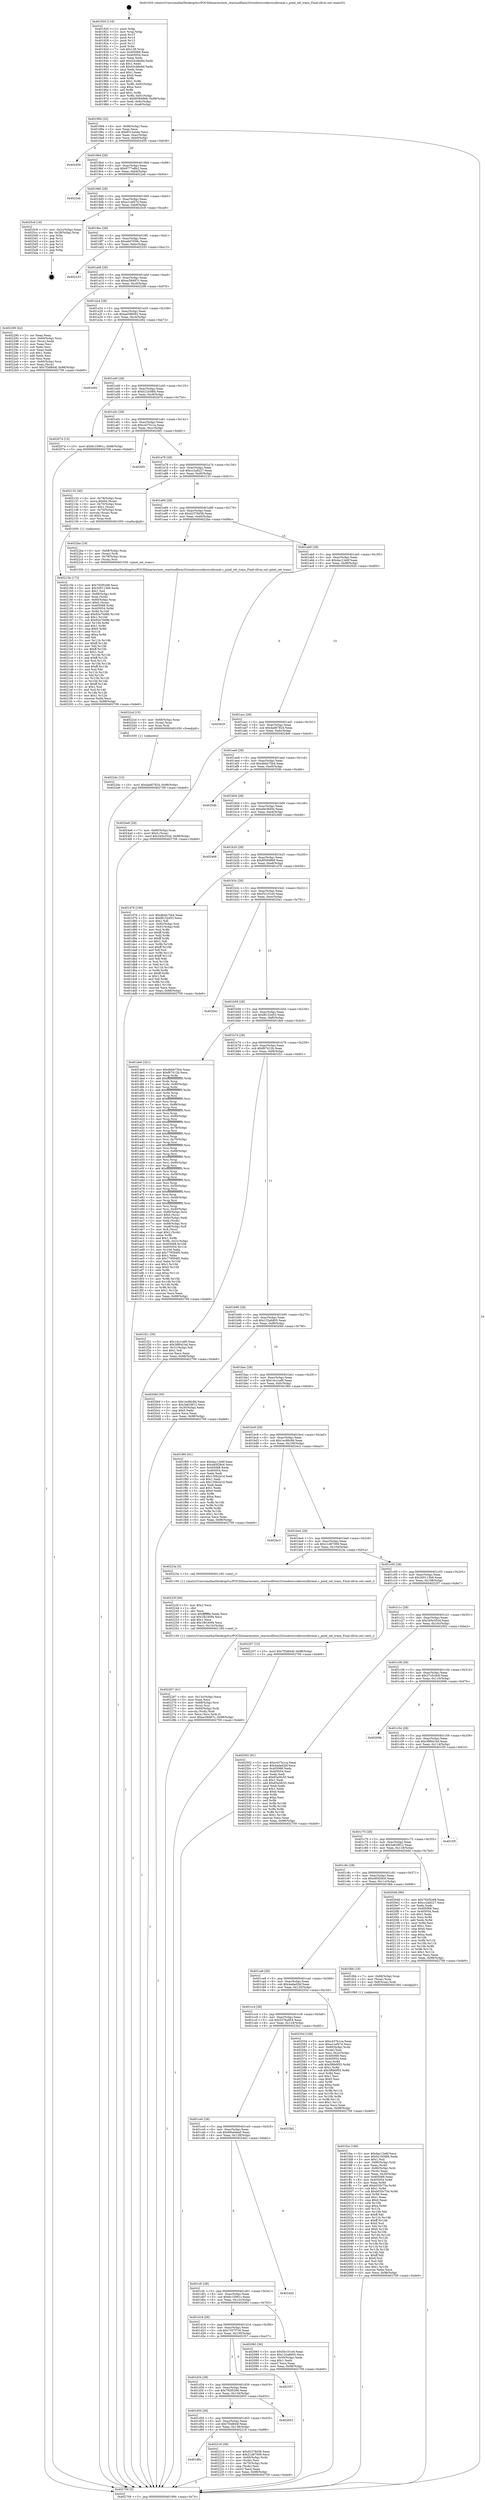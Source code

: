 digraph "0x401920" {
  label = "0x401920 (/mnt/c/Users/mathe/Desktop/tcc/POCII/binaries/extr_reactosdllwin32windowscodecsicoformat.c_pixel_set_trans_Final-ollvm.out::main(0))"
  labelloc = "t"
  node[shape=record]

  Entry [label="",width=0.3,height=0.3,shape=circle,fillcolor=black,style=filled]
  "0x401994" [label="{
     0x401994 [32]\l
     | [instrs]\l
     &nbsp;&nbsp;0x401994 \<+6\>: mov -0x98(%rbp),%eax\l
     &nbsp;&nbsp;0x40199a \<+2\>: mov %eax,%ecx\l
     &nbsp;&nbsp;0x40199c \<+6\>: sub $0x8515a4da,%ecx\l
     &nbsp;&nbsp;0x4019a2 \<+6\>: mov %eax,-0xac(%rbp)\l
     &nbsp;&nbsp;0x4019a8 \<+6\>: mov %ecx,-0xb0(%rbp)\l
     &nbsp;&nbsp;0x4019ae \<+6\>: je 0000000000402459 \<main+0xb39\>\l
  }"]
  "0x402459" [label="{
     0x402459\l
  }", style=dashed]
  "0x4019b4" [label="{
     0x4019b4 [28]\l
     | [instrs]\l
     &nbsp;&nbsp;0x4019b4 \<+5\>: jmp 00000000004019b9 \<main+0x99\>\l
     &nbsp;&nbsp;0x4019b9 \<+6\>: mov -0xac(%rbp),%eax\l
     &nbsp;&nbsp;0x4019bf \<+5\>: sub $0x9777e8b2,%eax\l
     &nbsp;&nbsp;0x4019c4 \<+6\>: mov %eax,-0xb4(%rbp)\l
     &nbsp;&nbsp;0x4019ca \<+6\>: je 00000000004022eb \<main+0x9cb\>\l
  }"]
  Exit [label="",width=0.3,height=0.3,shape=circle,fillcolor=black,style=filled,peripheries=2]
  "0x4022eb" [label="{
     0x4022eb\l
  }", style=dashed]
  "0x4019d0" [label="{
     0x4019d0 [28]\l
     | [instrs]\l
     &nbsp;&nbsp;0x4019d0 \<+5\>: jmp 00000000004019d5 \<main+0xb5\>\l
     &nbsp;&nbsp;0x4019d5 \<+6\>: mov -0xac(%rbp),%eax\l
     &nbsp;&nbsp;0x4019db \<+5\>: sub $0xa1caf47d,%eax\l
     &nbsp;&nbsp;0x4019e0 \<+6\>: mov %eax,-0xb8(%rbp)\l
     &nbsp;&nbsp;0x4019e6 \<+6\>: je 00000000004025c9 \<main+0xca9\>\l
  }"]
  "0x4022dc" [label="{
     0x4022dc [15]\l
     | [instrs]\l
     &nbsp;&nbsp;0x4022dc \<+10\>: movl $0xdad67824,-0x98(%rbp)\l
     &nbsp;&nbsp;0x4022e6 \<+5\>: jmp 0000000000402709 \<main+0xde9\>\l
  }"]
  "0x4025c9" [label="{
     0x4025c9 [18]\l
     | [instrs]\l
     &nbsp;&nbsp;0x4025c9 \<+3\>: mov -0x2c(%rbp),%eax\l
     &nbsp;&nbsp;0x4025cc \<+4\>: lea -0x28(%rbp),%rsp\l
     &nbsp;&nbsp;0x4025d0 \<+1\>: pop %rbx\l
     &nbsp;&nbsp;0x4025d1 \<+2\>: pop %r12\l
     &nbsp;&nbsp;0x4025d3 \<+2\>: pop %r13\l
     &nbsp;&nbsp;0x4025d5 \<+2\>: pop %r14\l
     &nbsp;&nbsp;0x4025d7 \<+2\>: pop %r15\l
     &nbsp;&nbsp;0x4025d9 \<+1\>: pop %rbp\l
     &nbsp;&nbsp;0x4025da \<+1\>: ret\l
  }"]
  "0x4019ec" [label="{
     0x4019ec [28]\l
     | [instrs]\l
     &nbsp;&nbsp;0x4019ec \<+5\>: jmp 00000000004019f1 \<main+0xd1\>\l
     &nbsp;&nbsp;0x4019f1 \<+6\>: mov -0xac(%rbp),%eax\l
     &nbsp;&nbsp;0x4019f7 \<+5\>: sub $0xa6d7058c,%eax\l
     &nbsp;&nbsp;0x4019fc \<+6\>: mov %eax,-0xbc(%rbp)\l
     &nbsp;&nbsp;0x401a02 \<+6\>: je 0000000000402333 \<main+0xa13\>\l
  }"]
  "0x4022cd" [label="{
     0x4022cd [15]\l
     | [instrs]\l
     &nbsp;&nbsp;0x4022cd \<+4\>: mov -0x68(%rbp),%rax\l
     &nbsp;&nbsp;0x4022d1 \<+3\>: mov (%rax),%rax\l
     &nbsp;&nbsp;0x4022d4 \<+3\>: mov %rax,%rdi\l
     &nbsp;&nbsp;0x4022d7 \<+5\>: call 0000000000401030 \<free@plt\>\l
     | [calls]\l
     &nbsp;&nbsp;0x401030 \{1\} (unknown)\l
  }"]
  "0x402333" [label="{
     0x402333\l
  }", style=dashed]
  "0x401a08" [label="{
     0x401a08 [28]\l
     | [instrs]\l
     &nbsp;&nbsp;0x401a08 \<+5\>: jmp 0000000000401a0d \<main+0xed\>\l
     &nbsp;&nbsp;0x401a0d \<+6\>: mov -0xac(%rbp),%eax\l
     &nbsp;&nbsp;0x401a13 \<+5\>: sub $0xac58487c,%eax\l
     &nbsp;&nbsp;0x401a18 \<+6\>: mov %eax,-0xc0(%rbp)\l
     &nbsp;&nbsp;0x401a1e \<+6\>: je 0000000000402290 \<main+0x970\>\l
  }"]
  "0x402267" [label="{
     0x402267 [41]\l
     | [instrs]\l
     &nbsp;&nbsp;0x402267 \<+6\>: mov -0x13c(%rbp),%ecx\l
     &nbsp;&nbsp;0x40226d \<+3\>: imul %eax,%ecx\l
     &nbsp;&nbsp;0x402270 \<+4\>: mov -0x68(%rbp),%rsi\l
     &nbsp;&nbsp;0x402274 \<+3\>: mov (%rsi),%rsi\l
     &nbsp;&nbsp;0x402277 \<+4\>: mov -0x60(%rbp),%rdi\l
     &nbsp;&nbsp;0x40227b \<+3\>: movslq (%rdi),%rdi\l
     &nbsp;&nbsp;0x40227e \<+3\>: mov %ecx,(%rsi,%rdi,4)\l
     &nbsp;&nbsp;0x402281 \<+10\>: movl $0xac58487c,-0x98(%rbp)\l
     &nbsp;&nbsp;0x40228b \<+5\>: jmp 0000000000402709 \<main+0xde9\>\l
  }"]
  "0x402290" [label="{
     0x402290 [42]\l
     | [instrs]\l
     &nbsp;&nbsp;0x402290 \<+2\>: xor %eax,%eax\l
     &nbsp;&nbsp;0x402292 \<+4\>: mov -0x60(%rbp),%rcx\l
     &nbsp;&nbsp;0x402296 \<+2\>: mov (%rcx),%edx\l
     &nbsp;&nbsp;0x402298 \<+2\>: mov %eax,%esi\l
     &nbsp;&nbsp;0x40229a \<+2\>: sub %edx,%esi\l
     &nbsp;&nbsp;0x40229c \<+2\>: mov %eax,%edx\l
     &nbsp;&nbsp;0x40229e \<+3\>: sub $0x1,%edx\l
     &nbsp;&nbsp;0x4022a1 \<+2\>: add %edx,%esi\l
     &nbsp;&nbsp;0x4022a3 \<+2\>: sub %esi,%eax\l
     &nbsp;&nbsp;0x4022a5 \<+4\>: mov -0x60(%rbp),%rcx\l
     &nbsp;&nbsp;0x4022a9 \<+2\>: mov %eax,(%rcx)\l
     &nbsp;&nbsp;0x4022ab \<+10\>: movl $0x7f3d844f,-0x98(%rbp)\l
     &nbsp;&nbsp;0x4022b5 \<+5\>: jmp 0000000000402709 \<main+0xde9\>\l
  }"]
  "0x401a24" [label="{
     0x401a24 [28]\l
     | [instrs]\l
     &nbsp;&nbsp;0x401a24 \<+5\>: jmp 0000000000401a29 \<main+0x109\>\l
     &nbsp;&nbsp;0x401a29 \<+6\>: mov -0xac(%rbp),%eax\l
     &nbsp;&nbsp;0x401a2f \<+5\>: sub $0xad388492,%eax\l
     &nbsp;&nbsp;0x401a34 \<+6\>: mov %eax,-0xc4(%rbp)\l
     &nbsp;&nbsp;0x401a3a \<+6\>: je 0000000000402492 \<main+0xb72\>\l
  }"]
  "0x40223f" [label="{
     0x40223f [40]\l
     | [instrs]\l
     &nbsp;&nbsp;0x40223f \<+5\>: mov $0x2,%ecx\l
     &nbsp;&nbsp;0x402244 \<+1\>: cltd\l
     &nbsp;&nbsp;0x402245 \<+2\>: idiv %ecx\l
     &nbsp;&nbsp;0x402247 \<+6\>: imul $0xfffffffe,%edx,%ecx\l
     &nbsp;&nbsp;0x40224d \<+6\>: sub $0x1fb160f4,%ecx\l
     &nbsp;&nbsp;0x402253 \<+3\>: add $0x1,%ecx\l
     &nbsp;&nbsp;0x402256 \<+6\>: add $0x1fb160f4,%ecx\l
     &nbsp;&nbsp;0x40225c \<+6\>: mov %ecx,-0x13c(%rbp)\l
     &nbsp;&nbsp;0x402262 \<+5\>: call 0000000000401160 \<next_i\>\l
     | [calls]\l
     &nbsp;&nbsp;0x401160 \{1\} (/mnt/c/Users/mathe/Desktop/tcc/POCII/binaries/extr_reactosdllwin32windowscodecsicoformat.c_pixel_set_trans_Final-ollvm.out::next_i)\l
  }"]
  "0x402492" [label="{
     0x402492\l
  }", style=dashed]
  "0x401a40" [label="{
     0x401a40 [28]\l
     | [instrs]\l
     &nbsp;&nbsp;0x401a40 \<+5\>: jmp 0000000000401a45 \<main+0x125\>\l
     &nbsp;&nbsp;0x401a45 \<+6\>: mov -0xac(%rbp),%eax\l
     &nbsp;&nbsp;0x401a4b \<+5\>: sub $0xb21b58f4,%eax\l
     &nbsp;&nbsp;0x401a50 \<+6\>: mov %eax,-0xc8(%rbp)\l
     &nbsp;&nbsp;0x401a56 \<+6\>: je 0000000000402074 \<main+0x754\>\l
  }"]
  "0x401d6c" [label="{
     0x401d6c\l
  }", style=dashed]
  "0x402074" [label="{
     0x402074 [15]\l
     | [instrs]\l
     &nbsp;&nbsp;0x402074 \<+10\>: movl $0x6c15991c,-0x98(%rbp)\l
     &nbsp;&nbsp;0x40207e \<+5\>: jmp 0000000000402709 \<main+0xde9\>\l
  }"]
  "0x401a5c" [label="{
     0x401a5c [28]\l
     | [instrs]\l
     &nbsp;&nbsp;0x401a5c \<+5\>: jmp 0000000000401a61 \<main+0x141\>\l
     &nbsp;&nbsp;0x401a61 \<+6\>: mov -0xac(%rbp),%eax\l
     &nbsp;&nbsp;0x401a67 \<+5\>: sub $0xc437b1ca,%eax\l
     &nbsp;&nbsp;0x401a6c \<+6\>: mov %eax,-0xcc(%rbp)\l
     &nbsp;&nbsp;0x401a72 \<+6\>: je 00000000004026f1 \<main+0xdd1\>\l
  }"]
  "0x402216" [label="{
     0x402216 [36]\l
     | [instrs]\l
     &nbsp;&nbsp;0x402216 \<+5\>: mov $0xd2378d38,%eax\l
     &nbsp;&nbsp;0x40221b \<+5\>: mov $0x21d87009,%ecx\l
     &nbsp;&nbsp;0x402220 \<+4\>: mov -0x60(%rbp),%rdx\l
     &nbsp;&nbsp;0x402224 \<+2\>: mov (%rdx),%esi\l
     &nbsp;&nbsp;0x402226 \<+4\>: mov -0x70(%rbp),%rdx\l
     &nbsp;&nbsp;0x40222a \<+2\>: cmp (%rdx),%esi\l
     &nbsp;&nbsp;0x40222c \<+3\>: cmovl %ecx,%eax\l
     &nbsp;&nbsp;0x40222f \<+6\>: mov %eax,-0x98(%rbp)\l
     &nbsp;&nbsp;0x402235 \<+5\>: jmp 0000000000402709 \<main+0xde9\>\l
  }"]
  "0x4026f1" [label="{
     0x4026f1\l
  }", style=dashed]
  "0x401a78" [label="{
     0x401a78 [28]\l
     | [instrs]\l
     &nbsp;&nbsp;0x401a78 \<+5\>: jmp 0000000000401a7d \<main+0x15d\>\l
     &nbsp;&nbsp;0x401a7d \<+6\>: mov -0xac(%rbp),%eax\l
     &nbsp;&nbsp;0x401a83 \<+5\>: sub $0xcc2a8227,%eax\l
     &nbsp;&nbsp;0x401a88 \<+6\>: mov %eax,-0xd0(%rbp)\l
     &nbsp;&nbsp;0x401a8e \<+6\>: je 0000000000402133 \<main+0x813\>\l
  }"]
  "0x401d50" [label="{
     0x401d50 [28]\l
     | [instrs]\l
     &nbsp;&nbsp;0x401d50 \<+5\>: jmp 0000000000401d55 \<main+0x435\>\l
     &nbsp;&nbsp;0x401d55 \<+6\>: mov -0xac(%rbp),%eax\l
     &nbsp;&nbsp;0x401d5b \<+5\>: sub $0x7f3d844f,%eax\l
     &nbsp;&nbsp;0x401d60 \<+6\>: mov %eax,-0x138(%rbp)\l
     &nbsp;&nbsp;0x401d66 \<+6\>: je 0000000000402216 \<main+0x8f6\>\l
  }"]
  "0x402133" [label="{
     0x402133 [40]\l
     | [instrs]\l
     &nbsp;&nbsp;0x402133 \<+4\>: mov -0x78(%rbp),%rax\l
     &nbsp;&nbsp;0x402137 \<+7\>: movq $0x64,(%rax)\l
     &nbsp;&nbsp;0x40213e \<+4\>: mov -0x70(%rbp),%rax\l
     &nbsp;&nbsp;0x402142 \<+6\>: movl $0x1,(%rax)\l
     &nbsp;&nbsp;0x402148 \<+4\>: mov -0x70(%rbp),%rax\l
     &nbsp;&nbsp;0x40214c \<+3\>: movslq (%rax),%rax\l
     &nbsp;&nbsp;0x40214f \<+4\>: shl $0x2,%rax\l
     &nbsp;&nbsp;0x402153 \<+3\>: mov %rax,%rdi\l
     &nbsp;&nbsp;0x402156 \<+5\>: call 0000000000401050 \<malloc@plt\>\l
     | [calls]\l
     &nbsp;&nbsp;0x401050 \{1\} (unknown)\l
  }"]
  "0x401a94" [label="{
     0x401a94 [28]\l
     | [instrs]\l
     &nbsp;&nbsp;0x401a94 \<+5\>: jmp 0000000000401a99 \<main+0x179\>\l
     &nbsp;&nbsp;0x401a99 \<+6\>: mov -0xac(%rbp),%eax\l
     &nbsp;&nbsp;0x401a9f \<+5\>: sub $0xd2378d38,%eax\l
     &nbsp;&nbsp;0x401aa4 \<+6\>: mov %eax,-0xd4(%rbp)\l
     &nbsp;&nbsp;0x401aaa \<+6\>: je 00000000004022ba \<main+0x99a\>\l
  }"]
  "0x402653" [label="{
     0x402653\l
  }", style=dashed]
  "0x4022ba" [label="{
     0x4022ba [19]\l
     | [instrs]\l
     &nbsp;&nbsp;0x4022ba \<+4\>: mov -0x68(%rbp),%rax\l
     &nbsp;&nbsp;0x4022be \<+3\>: mov (%rax),%rdi\l
     &nbsp;&nbsp;0x4022c1 \<+4\>: mov -0x78(%rbp),%rax\l
     &nbsp;&nbsp;0x4022c5 \<+3\>: mov (%rax),%rsi\l
     &nbsp;&nbsp;0x4022c8 \<+5\>: call 0000000000401550 \<pixel_set_trans\>\l
     | [calls]\l
     &nbsp;&nbsp;0x401550 \{1\} (/mnt/c/Users/mathe/Desktop/tcc/POCII/binaries/extr_reactosdllwin32windowscodecsicoformat.c_pixel_set_trans_Final-ollvm.out::pixel_set_trans)\l
  }"]
  "0x401ab0" [label="{
     0x401ab0 [28]\l
     | [instrs]\l
     &nbsp;&nbsp;0x401ab0 \<+5\>: jmp 0000000000401ab5 \<main+0x195\>\l
     &nbsp;&nbsp;0x401ab5 \<+6\>: mov -0xac(%rbp),%eax\l
     &nbsp;&nbsp;0x401abb \<+5\>: sub $0xdac12e6f,%eax\l
     &nbsp;&nbsp;0x401ac0 \<+6\>: mov %eax,-0xd8(%rbp)\l
     &nbsp;&nbsp;0x401ac6 \<+6\>: je 0000000000402620 \<main+0xd00\>\l
  }"]
  "0x401d34" [label="{
     0x401d34 [28]\l
     | [instrs]\l
     &nbsp;&nbsp;0x401d34 \<+5\>: jmp 0000000000401d39 \<main+0x419\>\l
     &nbsp;&nbsp;0x401d39 \<+6\>: mov -0xac(%rbp),%eax\l
     &nbsp;&nbsp;0x401d3f \<+5\>: sub $0x792f5268,%eax\l
     &nbsp;&nbsp;0x401d44 \<+6\>: mov %eax,-0x134(%rbp)\l
     &nbsp;&nbsp;0x401d4a \<+6\>: je 0000000000402653 \<main+0xd33\>\l
  }"]
  "0x402620" [label="{
     0x402620\l
  }", style=dashed]
  "0x401acc" [label="{
     0x401acc [28]\l
     | [instrs]\l
     &nbsp;&nbsp;0x401acc \<+5\>: jmp 0000000000401ad1 \<main+0x1b1\>\l
     &nbsp;&nbsp;0x401ad1 \<+6\>: mov -0xac(%rbp),%eax\l
     &nbsp;&nbsp;0x401ad7 \<+5\>: sub $0xdad67824,%eax\l
     &nbsp;&nbsp;0x401adc \<+6\>: mov %eax,-0xdc(%rbp)\l
     &nbsp;&nbsp;0x401ae2 \<+6\>: je 00000000004024e6 \<main+0xbc6\>\l
  }"]
  "0x402357" [label="{
     0x402357\l
  }", style=dashed]
  "0x4024e6" [label="{
     0x4024e6 [28]\l
     | [instrs]\l
     &nbsp;&nbsp;0x4024e6 \<+7\>: mov -0x90(%rbp),%rax\l
     &nbsp;&nbsp;0x4024ed \<+6\>: movl $0x0,(%rax)\l
     &nbsp;&nbsp;0x4024f3 \<+10\>: movl $0x345e352d,-0x98(%rbp)\l
     &nbsp;&nbsp;0x4024fd \<+5\>: jmp 0000000000402709 \<main+0xde9\>\l
  }"]
  "0x401ae8" [label="{
     0x401ae8 [28]\l
     | [instrs]\l
     &nbsp;&nbsp;0x401ae8 \<+5\>: jmp 0000000000401aed \<main+0x1cd\>\l
     &nbsp;&nbsp;0x401aed \<+6\>: mov -0xac(%rbp),%eax\l
     &nbsp;&nbsp;0x401af3 \<+5\>: sub $0xdbbb75b4,%eax\l
     &nbsp;&nbsp;0x401af8 \<+6\>: mov %eax,-0xe0(%rbp)\l
     &nbsp;&nbsp;0x401afe \<+6\>: je 00000000004025db \<main+0xcbb\>\l
  }"]
  "0x40215b" [label="{
     0x40215b [172]\l
     | [instrs]\l
     &nbsp;&nbsp;0x40215b \<+5\>: mov $0x792f5268,%ecx\l
     &nbsp;&nbsp;0x402160 \<+5\>: mov $0x300113b9,%edx\l
     &nbsp;&nbsp;0x402165 \<+3\>: mov $0x1,%sil\l
     &nbsp;&nbsp;0x402168 \<+4\>: mov -0x68(%rbp),%rdi\l
     &nbsp;&nbsp;0x40216c \<+3\>: mov %rax,(%rdi)\l
     &nbsp;&nbsp;0x40216f \<+4\>: mov -0x60(%rbp),%rax\l
     &nbsp;&nbsp;0x402173 \<+6\>: movl $0x0,(%rax)\l
     &nbsp;&nbsp;0x402179 \<+8\>: mov 0x405068,%r8d\l
     &nbsp;&nbsp;0x402181 \<+8\>: mov 0x405054,%r9d\l
     &nbsp;&nbsp;0x402189 \<+3\>: mov %r8d,%r10d\l
     &nbsp;&nbsp;0x40218c \<+7\>: add $0x92e70d96,%r10d\l
     &nbsp;&nbsp;0x402193 \<+4\>: sub $0x1,%r10d\l
     &nbsp;&nbsp;0x402197 \<+7\>: sub $0x92e70d96,%r10d\l
     &nbsp;&nbsp;0x40219e \<+4\>: imul %r10d,%r8d\l
     &nbsp;&nbsp;0x4021a2 \<+4\>: and $0x1,%r8d\l
     &nbsp;&nbsp;0x4021a6 \<+4\>: cmp $0x0,%r8d\l
     &nbsp;&nbsp;0x4021aa \<+4\>: sete %r11b\l
     &nbsp;&nbsp;0x4021ae \<+4\>: cmp $0xa,%r9d\l
     &nbsp;&nbsp;0x4021b2 \<+3\>: setl %bl\l
     &nbsp;&nbsp;0x4021b5 \<+3\>: mov %r11b,%r14b\l
     &nbsp;&nbsp;0x4021b8 \<+4\>: xor $0xff,%r14b\l
     &nbsp;&nbsp;0x4021bc \<+3\>: mov %bl,%r15b\l
     &nbsp;&nbsp;0x4021bf \<+4\>: xor $0xff,%r15b\l
     &nbsp;&nbsp;0x4021c3 \<+4\>: xor $0x1,%sil\l
     &nbsp;&nbsp;0x4021c7 \<+3\>: mov %r14b,%r12b\l
     &nbsp;&nbsp;0x4021ca \<+4\>: and $0xff,%r12b\l
     &nbsp;&nbsp;0x4021ce \<+3\>: and %sil,%r11b\l
     &nbsp;&nbsp;0x4021d1 \<+3\>: mov %r15b,%r13b\l
     &nbsp;&nbsp;0x4021d4 \<+4\>: and $0xff,%r13b\l
     &nbsp;&nbsp;0x4021d8 \<+3\>: and %sil,%bl\l
     &nbsp;&nbsp;0x4021db \<+3\>: or %r11b,%r12b\l
     &nbsp;&nbsp;0x4021de \<+3\>: or %bl,%r13b\l
     &nbsp;&nbsp;0x4021e1 \<+3\>: xor %r13b,%r12b\l
     &nbsp;&nbsp;0x4021e4 \<+3\>: or %r15b,%r14b\l
     &nbsp;&nbsp;0x4021e7 \<+4\>: xor $0xff,%r14b\l
     &nbsp;&nbsp;0x4021eb \<+4\>: or $0x1,%sil\l
     &nbsp;&nbsp;0x4021ef \<+3\>: and %sil,%r14b\l
     &nbsp;&nbsp;0x4021f2 \<+3\>: or %r14b,%r12b\l
     &nbsp;&nbsp;0x4021f5 \<+4\>: test $0x1,%r12b\l
     &nbsp;&nbsp;0x4021f9 \<+3\>: cmovne %edx,%ecx\l
     &nbsp;&nbsp;0x4021fc \<+6\>: mov %ecx,-0x98(%rbp)\l
     &nbsp;&nbsp;0x402202 \<+5\>: jmp 0000000000402709 \<main+0xde9\>\l
  }"]
  "0x4025db" [label="{
     0x4025db\l
  }", style=dashed]
  "0x401b04" [label="{
     0x401b04 [28]\l
     | [instrs]\l
     &nbsp;&nbsp;0x401b04 \<+5\>: jmp 0000000000401b09 \<main+0x1e9\>\l
     &nbsp;&nbsp;0x401b09 \<+6\>: mov -0xac(%rbp),%eax\l
     &nbsp;&nbsp;0x401b0f \<+5\>: sub $0xe0e3840e,%eax\l
     &nbsp;&nbsp;0x401b14 \<+6\>: mov %eax,-0xe4(%rbp)\l
     &nbsp;&nbsp;0x401b1a \<+6\>: je 0000000000402468 \<main+0xb48\>\l
  }"]
  "0x401d18" [label="{
     0x401d18 [28]\l
     | [instrs]\l
     &nbsp;&nbsp;0x401d18 \<+5\>: jmp 0000000000401d1d \<main+0x3fd\>\l
     &nbsp;&nbsp;0x401d1d \<+6\>: mov -0xac(%rbp),%eax\l
     &nbsp;&nbsp;0x401d23 \<+5\>: sub $0x7357f7c6,%eax\l
     &nbsp;&nbsp;0x401d28 \<+6\>: mov %eax,-0x130(%rbp)\l
     &nbsp;&nbsp;0x401d2e \<+6\>: je 0000000000402357 \<main+0xa37\>\l
  }"]
  "0x402468" [label="{
     0x402468\l
  }", style=dashed]
  "0x401b20" [label="{
     0x401b20 [28]\l
     | [instrs]\l
     &nbsp;&nbsp;0x401b20 \<+5\>: jmp 0000000000401b25 \<main+0x205\>\l
     &nbsp;&nbsp;0x401b25 \<+6\>: mov -0xac(%rbp),%eax\l
     &nbsp;&nbsp;0x401b2b \<+5\>: sub $0xf0584968,%eax\l
     &nbsp;&nbsp;0x401b30 \<+6\>: mov %eax,-0xe8(%rbp)\l
     &nbsp;&nbsp;0x401b36 \<+6\>: je 0000000000401d76 \<main+0x456\>\l
  }"]
  "0x402083" [label="{
     0x402083 [30]\l
     | [instrs]\l
     &nbsp;&nbsp;0x402083 \<+5\>: mov $0xf3c101e0,%eax\l
     &nbsp;&nbsp;0x402088 \<+5\>: mov $0x132a6605,%ecx\l
     &nbsp;&nbsp;0x40208d \<+3\>: mov -0x30(%rbp),%edx\l
     &nbsp;&nbsp;0x402090 \<+3\>: cmp $0x1,%edx\l
     &nbsp;&nbsp;0x402093 \<+3\>: cmovl %ecx,%eax\l
     &nbsp;&nbsp;0x402096 \<+6\>: mov %eax,-0x98(%rbp)\l
     &nbsp;&nbsp;0x40209c \<+5\>: jmp 0000000000402709 \<main+0xde9\>\l
  }"]
  "0x401d76" [label="{
     0x401d76 [106]\l
     | [instrs]\l
     &nbsp;&nbsp;0x401d76 \<+5\>: mov $0xdbbb75b4,%eax\l
     &nbsp;&nbsp;0x401d7b \<+5\>: mov $0xf8152d53,%ecx\l
     &nbsp;&nbsp;0x401d80 \<+2\>: mov $0x1,%dl\l
     &nbsp;&nbsp;0x401d82 \<+7\>: mov -0x92(%rbp),%sil\l
     &nbsp;&nbsp;0x401d89 \<+7\>: mov -0x91(%rbp),%dil\l
     &nbsp;&nbsp;0x401d90 \<+3\>: mov %sil,%r8b\l
     &nbsp;&nbsp;0x401d93 \<+4\>: xor $0xff,%r8b\l
     &nbsp;&nbsp;0x401d97 \<+3\>: mov %dil,%r9b\l
     &nbsp;&nbsp;0x401d9a \<+4\>: xor $0xff,%r9b\l
     &nbsp;&nbsp;0x401d9e \<+3\>: xor $0x1,%dl\l
     &nbsp;&nbsp;0x401da1 \<+3\>: mov %r8b,%r10b\l
     &nbsp;&nbsp;0x401da4 \<+4\>: and $0xff,%r10b\l
     &nbsp;&nbsp;0x401da8 \<+3\>: and %dl,%sil\l
     &nbsp;&nbsp;0x401dab \<+3\>: mov %r9b,%r11b\l
     &nbsp;&nbsp;0x401dae \<+4\>: and $0xff,%r11b\l
     &nbsp;&nbsp;0x401db2 \<+3\>: and %dl,%dil\l
     &nbsp;&nbsp;0x401db5 \<+3\>: or %sil,%r10b\l
     &nbsp;&nbsp;0x401db8 \<+3\>: or %dil,%r11b\l
     &nbsp;&nbsp;0x401dbb \<+3\>: xor %r11b,%r10b\l
     &nbsp;&nbsp;0x401dbe \<+3\>: or %r9b,%r8b\l
     &nbsp;&nbsp;0x401dc1 \<+4\>: xor $0xff,%r8b\l
     &nbsp;&nbsp;0x401dc5 \<+3\>: or $0x1,%dl\l
     &nbsp;&nbsp;0x401dc8 \<+3\>: and %dl,%r8b\l
     &nbsp;&nbsp;0x401dcb \<+3\>: or %r8b,%r10b\l
     &nbsp;&nbsp;0x401dce \<+4\>: test $0x1,%r10b\l
     &nbsp;&nbsp;0x401dd2 \<+3\>: cmovne %ecx,%eax\l
     &nbsp;&nbsp;0x401dd5 \<+6\>: mov %eax,-0x98(%rbp)\l
     &nbsp;&nbsp;0x401ddb \<+5\>: jmp 0000000000402709 \<main+0xde9\>\l
  }"]
  "0x401b3c" [label="{
     0x401b3c [28]\l
     | [instrs]\l
     &nbsp;&nbsp;0x401b3c \<+5\>: jmp 0000000000401b41 \<main+0x221\>\l
     &nbsp;&nbsp;0x401b41 \<+6\>: mov -0xac(%rbp),%eax\l
     &nbsp;&nbsp;0x401b47 \<+5\>: sub $0xf3c101e0,%eax\l
     &nbsp;&nbsp;0x401b4c \<+6\>: mov %eax,-0xec(%rbp)\l
     &nbsp;&nbsp;0x401b52 \<+6\>: je 00000000004020a1 \<main+0x781\>\l
  }"]
  "0x402709" [label="{
     0x402709 [5]\l
     | [instrs]\l
     &nbsp;&nbsp;0x402709 \<+5\>: jmp 0000000000401994 \<main+0x74\>\l
  }"]
  "0x401920" [label="{
     0x401920 [116]\l
     | [instrs]\l
     &nbsp;&nbsp;0x401920 \<+1\>: push %rbp\l
     &nbsp;&nbsp;0x401921 \<+3\>: mov %rsp,%rbp\l
     &nbsp;&nbsp;0x401924 \<+2\>: push %r15\l
     &nbsp;&nbsp;0x401926 \<+2\>: push %r14\l
     &nbsp;&nbsp;0x401928 \<+2\>: push %r13\l
     &nbsp;&nbsp;0x40192a \<+2\>: push %r12\l
     &nbsp;&nbsp;0x40192c \<+1\>: push %rbx\l
     &nbsp;&nbsp;0x40192d \<+7\>: sub $0x138,%rsp\l
     &nbsp;&nbsp;0x401934 \<+7\>: mov 0x405068,%eax\l
     &nbsp;&nbsp;0x40193b \<+7\>: mov 0x405054,%ecx\l
     &nbsp;&nbsp;0x401942 \<+2\>: mov %eax,%edx\l
     &nbsp;&nbsp;0x401944 \<+6\>: add $0x43c48e8d,%edx\l
     &nbsp;&nbsp;0x40194a \<+3\>: sub $0x1,%edx\l
     &nbsp;&nbsp;0x40194d \<+6\>: sub $0x43c48e8d,%edx\l
     &nbsp;&nbsp;0x401953 \<+3\>: imul %edx,%eax\l
     &nbsp;&nbsp;0x401956 \<+3\>: and $0x1,%eax\l
     &nbsp;&nbsp;0x401959 \<+3\>: cmp $0x0,%eax\l
     &nbsp;&nbsp;0x40195c \<+4\>: sete %r8b\l
     &nbsp;&nbsp;0x401960 \<+4\>: and $0x1,%r8b\l
     &nbsp;&nbsp;0x401964 \<+7\>: mov %r8b,-0x92(%rbp)\l
     &nbsp;&nbsp;0x40196b \<+3\>: cmp $0xa,%ecx\l
     &nbsp;&nbsp;0x40196e \<+4\>: setl %r8b\l
     &nbsp;&nbsp;0x401972 \<+4\>: and $0x1,%r8b\l
     &nbsp;&nbsp;0x401976 \<+7\>: mov %r8b,-0x91(%rbp)\l
     &nbsp;&nbsp;0x40197d \<+10\>: movl $0xf0584968,-0x98(%rbp)\l
     &nbsp;&nbsp;0x401987 \<+6\>: mov %edi,-0x9c(%rbp)\l
     &nbsp;&nbsp;0x40198d \<+7\>: mov %rsi,-0xa8(%rbp)\l
  }"]
  "0x401cfc" [label="{
     0x401cfc [28]\l
     | [instrs]\l
     &nbsp;&nbsp;0x401cfc \<+5\>: jmp 0000000000401d01 \<main+0x3e1\>\l
     &nbsp;&nbsp;0x401d01 \<+6\>: mov -0xac(%rbp),%eax\l
     &nbsp;&nbsp;0x401d07 \<+5\>: sub $0x6c15991c,%eax\l
     &nbsp;&nbsp;0x401d0c \<+6\>: mov %eax,-0x12c(%rbp)\l
     &nbsp;&nbsp;0x401d12 \<+6\>: je 0000000000402083 \<main+0x763\>\l
  }"]
  "0x4020a1" [label="{
     0x4020a1\l
  }", style=dashed]
  "0x401b58" [label="{
     0x401b58 [28]\l
     | [instrs]\l
     &nbsp;&nbsp;0x401b58 \<+5\>: jmp 0000000000401b5d \<main+0x23d\>\l
     &nbsp;&nbsp;0x401b5d \<+6\>: mov -0xac(%rbp),%eax\l
     &nbsp;&nbsp;0x401b63 \<+5\>: sub $0xf8152d53,%eax\l
     &nbsp;&nbsp;0x401b68 \<+6\>: mov %eax,-0xf0(%rbp)\l
     &nbsp;&nbsp;0x401b6e \<+6\>: je 0000000000401de0 \<main+0x4c0\>\l
  }"]
  "0x4024d2" [label="{
     0x4024d2\l
  }", style=dashed]
  "0x401de0" [label="{
     0x401de0 [321]\l
     | [instrs]\l
     &nbsp;&nbsp;0x401de0 \<+5\>: mov $0xdbbb75b4,%eax\l
     &nbsp;&nbsp;0x401de5 \<+5\>: mov $0xf67412b,%ecx\l
     &nbsp;&nbsp;0x401dea \<+3\>: mov %rsp,%rdx\l
     &nbsp;&nbsp;0x401ded \<+4\>: add $0xfffffffffffffff0,%rdx\l
     &nbsp;&nbsp;0x401df1 \<+3\>: mov %rdx,%rsp\l
     &nbsp;&nbsp;0x401df4 \<+7\>: mov %rdx,-0x90(%rbp)\l
     &nbsp;&nbsp;0x401dfb \<+3\>: mov %rsp,%rdx\l
     &nbsp;&nbsp;0x401dfe \<+4\>: add $0xfffffffffffffff0,%rdx\l
     &nbsp;&nbsp;0x401e02 \<+3\>: mov %rdx,%rsp\l
     &nbsp;&nbsp;0x401e05 \<+3\>: mov %rsp,%rsi\l
     &nbsp;&nbsp;0x401e08 \<+4\>: add $0xfffffffffffffff0,%rsi\l
     &nbsp;&nbsp;0x401e0c \<+3\>: mov %rsi,%rsp\l
     &nbsp;&nbsp;0x401e0f \<+7\>: mov %rsi,-0x88(%rbp)\l
     &nbsp;&nbsp;0x401e16 \<+3\>: mov %rsp,%rsi\l
     &nbsp;&nbsp;0x401e19 \<+4\>: add $0xfffffffffffffff0,%rsi\l
     &nbsp;&nbsp;0x401e1d \<+3\>: mov %rsi,%rsp\l
     &nbsp;&nbsp;0x401e20 \<+4\>: mov %rsi,-0x80(%rbp)\l
     &nbsp;&nbsp;0x401e24 \<+3\>: mov %rsp,%rsi\l
     &nbsp;&nbsp;0x401e27 \<+4\>: add $0xfffffffffffffff0,%rsi\l
     &nbsp;&nbsp;0x401e2b \<+3\>: mov %rsi,%rsp\l
     &nbsp;&nbsp;0x401e2e \<+4\>: mov %rsi,-0x78(%rbp)\l
     &nbsp;&nbsp;0x401e32 \<+3\>: mov %rsp,%rsi\l
     &nbsp;&nbsp;0x401e35 \<+4\>: add $0xfffffffffffffff0,%rsi\l
     &nbsp;&nbsp;0x401e39 \<+3\>: mov %rsi,%rsp\l
     &nbsp;&nbsp;0x401e3c \<+4\>: mov %rsi,-0x70(%rbp)\l
     &nbsp;&nbsp;0x401e40 \<+3\>: mov %rsp,%rsi\l
     &nbsp;&nbsp;0x401e43 \<+4\>: add $0xfffffffffffffff0,%rsi\l
     &nbsp;&nbsp;0x401e47 \<+3\>: mov %rsi,%rsp\l
     &nbsp;&nbsp;0x401e4a \<+4\>: mov %rsi,-0x68(%rbp)\l
     &nbsp;&nbsp;0x401e4e \<+3\>: mov %rsp,%rsi\l
     &nbsp;&nbsp;0x401e51 \<+4\>: add $0xfffffffffffffff0,%rsi\l
     &nbsp;&nbsp;0x401e55 \<+3\>: mov %rsi,%rsp\l
     &nbsp;&nbsp;0x401e58 \<+4\>: mov %rsi,-0x60(%rbp)\l
     &nbsp;&nbsp;0x401e5c \<+3\>: mov %rsp,%rsi\l
     &nbsp;&nbsp;0x401e5f \<+4\>: add $0xfffffffffffffff0,%rsi\l
     &nbsp;&nbsp;0x401e63 \<+3\>: mov %rsi,%rsp\l
     &nbsp;&nbsp;0x401e66 \<+4\>: mov %rsi,-0x58(%rbp)\l
     &nbsp;&nbsp;0x401e6a \<+3\>: mov %rsp,%rsi\l
     &nbsp;&nbsp;0x401e6d \<+4\>: add $0xfffffffffffffff0,%rsi\l
     &nbsp;&nbsp;0x401e71 \<+3\>: mov %rsi,%rsp\l
     &nbsp;&nbsp;0x401e74 \<+4\>: mov %rsi,-0x50(%rbp)\l
     &nbsp;&nbsp;0x401e78 \<+3\>: mov %rsp,%rsi\l
     &nbsp;&nbsp;0x401e7b \<+4\>: add $0xfffffffffffffff0,%rsi\l
     &nbsp;&nbsp;0x401e7f \<+3\>: mov %rsi,%rsp\l
     &nbsp;&nbsp;0x401e82 \<+4\>: mov %rsi,-0x48(%rbp)\l
     &nbsp;&nbsp;0x401e86 \<+3\>: mov %rsp,%rsi\l
     &nbsp;&nbsp;0x401e89 \<+4\>: add $0xfffffffffffffff0,%rsi\l
     &nbsp;&nbsp;0x401e8d \<+3\>: mov %rsi,%rsp\l
     &nbsp;&nbsp;0x401e90 \<+4\>: mov %rsi,-0x40(%rbp)\l
     &nbsp;&nbsp;0x401e94 \<+7\>: mov -0x90(%rbp),%rsi\l
     &nbsp;&nbsp;0x401e9b \<+6\>: movl $0x0,(%rsi)\l
     &nbsp;&nbsp;0x401ea1 \<+6\>: mov -0x9c(%rbp),%edi\l
     &nbsp;&nbsp;0x401ea7 \<+2\>: mov %edi,(%rdx)\l
     &nbsp;&nbsp;0x401ea9 \<+7\>: mov -0x88(%rbp),%rsi\l
     &nbsp;&nbsp;0x401eb0 \<+7\>: mov -0xa8(%rbp),%r8\l
     &nbsp;&nbsp;0x401eb7 \<+3\>: mov %r8,(%rsi)\l
     &nbsp;&nbsp;0x401eba \<+3\>: cmpl $0x2,(%rdx)\l
     &nbsp;&nbsp;0x401ebd \<+4\>: setne %r9b\l
     &nbsp;&nbsp;0x401ec1 \<+4\>: and $0x1,%r9b\l
     &nbsp;&nbsp;0x401ec5 \<+4\>: mov %r9b,-0x31(%rbp)\l
     &nbsp;&nbsp;0x401ec9 \<+8\>: mov 0x405068,%r10d\l
     &nbsp;&nbsp;0x401ed1 \<+8\>: mov 0x405054,%r11d\l
     &nbsp;&nbsp;0x401ed9 \<+3\>: mov %r10d,%ebx\l
     &nbsp;&nbsp;0x401edc \<+6\>: add $0x779594f5,%ebx\l
     &nbsp;&nbsp;0x401ee2 \<+3\>: sub $0x1,%ebx\l
     &nbsp;&nbsp;0x401ee5 \<+6\>: sub $0x779594f5,%ebx\l
     &nbsp;&nbsp;0x401eeb \<+4\>: imul %ebx,%r10d\l
     &nbsp;&nbsp;0x401eef \<+4\>: and $0x1,%r10d\l
     &nbsp;&nbsp;0x401ef3 \<+4\>: cmp $0x0,%r10d\l
     &nbsp;&nbsp;0x401ef7 \<+4\>: sete %r9b\l
     &nbsp;&nbsp;0x401efb \<+4\>: cmp $0xa,%r11d\l
     &nbsp;&nbsp;0x401eff \<+4\>: setl %r14b\l
     &nbsp;&nbsp;0x401f03 \<+3\>: mov %r9b,%r15b\l
     &nbsp;&nbsp;0x401f06 \<+3\>: and %r14b,%r15b\l
     &nbsp;&nbsp;0x401f09 \<+3\>: xor %r14b,%r9b\l
     &nbsp;&nbsp;0x401f0c \<+3\>: or %r9b,%r15b\l
     &nbsp;&nbsp;0x401f0f \<+4\>: test $0x1,%r15b\l
     &nbsp;&nbsp;0x401f13 \<+3\>: cmovne %ecx,%eax\l
     &nbsp;&nbsp;0x401f16 \<+6\>: mov %eax,-0x98(%rbp)\l
     &nbsp;&nbsp;0x401f1c \<+5\>: jmp 0000000000402709 \<main+0xde9\>\l
  }"]
  "0x401b74" [label="{
     0x401b74 [28]\l
     | [instrs]\l
     &nbsp;&nbsp;0x401b74 \<+5\>: jmp 0000000000401b79 \<main+0x259\>\l
     &nbsp;&nbsp;0x401b79 \<+6\>: mov -0xac(%rbp),%eax\l
     &nbsp;&nbsp;0x401b7f \<+5\>: sub $0xf67412b,%eax\l
     &nbsp;&nbsp;0x401b84 \<+6\>: mov %eax,-0xf4(%rbp)\l
     &nbsp;&nbsp;0x401b8a \<+6\>: je 0000000000401f21 \<main+0x601\>\l
  }"]
  "0x401ce0" [label="{
     0x401ce0 [28]\l
     | [instrs]\l
     &nbsp;&nbsp;0x401ce0 \<+5\>: jmp 0000000000401ce5 \<main+0x3c5\>\l
     &nbsp;&nbsp;0x401ce5 \<+6\>: mov -0xac(%rbp),%eax\l
     &nbsp;&nbsp;0x401ceb \<+5\>: sub $0x69a4eba0,%eax\l
     &nbsp;&nbsp;0x401cf0 \<+6\>: mov %eax,-0x128(%rbp)\l
     &nbsp;&nbsp;0x401cf6 \<+6\>: je 00000000004024d2 \<main+0xbb2\>\l
  }"]
  "0x4023b2" [label="{
     0x4023b2\l
  }", style=dashed]
  "0x401f21" [label="{
     0x401f21 [30]\l
     | [instrs]\l
     &nbsp;&nbsp;0x401f21 \<+5\>: mov $0x14c1cef0,%eax\l
     &nbsp;&nbsp;0x401f26 \<+5\>: mov $0x38f041bd,%ecx\l
     &nbsp;&nbsp;0x401f2b \<+3\>: mov -0x31(%rbp),%dl\l
     &nbsp;&nbsp;0x401f2e \<+3\>: test $0x1,%dl\l
     &nbsp;&nbsp;0x401f31 \<+3\>: cmovne %ecx,%eax\l
     &nbsp;&nbsp;0x401f34 \<+6\>: mov %eax,-0x98(%rbp)\l
     &nbsp;&nbsp;0x401f3a \<+5\>: jmp 0000000000402709 \<main+0xde9\>\l
  }"]
  "0x401b90" [label="{
     0x401b90 [28]\l
     | [instrs]\l
     &nbsp;&nbsp;0x401b90 \<+5\>: jmp 0000000000401b95 \<main+0x275\>\l
     &nbsp;&nbsp;0x401b95 \<+6\>: mov -0xac(%rbp),%eax\l
     &nbsp;&nbsp;0x401b9b \<+5\>: sub $0x132a6605,%eax\l
     &nbsp;&nbsp;0x401ba0 \<+6\>: mov %eax,-0xf8(%rbp)\l
     &nbsp;&nbsp;0x401ba6 \<+6\>: je 00000000004020bf \<main+0x79f\>\l
  }"]
  "0x401cc4" [label="{
     0x401cc4 [28]\l
     | [instrs]\l
     &nbsp;&nbsp;0x401cc4 \<+5\>: jmp 0000000000401cc9 \<main+0x3a9\>\l
     &nbsp;&nbsp;0x401cc9 \<+6\>: mov -0xac(%rbp),%eax\l
     &nbsp;&nbsp;0x401ccf \<+5\>: sub $0x5376a854,%eax\l
     &nbsp;&nbsp;0x401cd4 \<+6\>: mov %eax,-0x124(%rbp)\l
     &nbsp;&nbsp;0x401cda \<+6\>: je 00000000004023b2 \<main+0xa92\>\l
  }"]
  "0x4020bf" [label="{
     0x4020bf [30]\l
     | [instrs]\l
     &nbsp;&nbsp;0x4020bf \<+5\>: mov $0x1ec86c8d,%eax\l
     &nbsp;&nbsp;0x4020c4 \<+5\>: mov $0x3a629f12,%ecx\l
     &nbsp;&nbsp;0x4020c9 \<+3\>: mov -0x30(%rbp),%edx\l
     &nbsp;&nbsp;0x4020cc \<+3\>: cmp $0x0,%edx\l
     &nbsp;&nbsp;0x4020cf \<+3\>: cmove %ecx,%eax\l
     &nbsp;&nbsp;0x4020d2 \<+6\>: mov %eax,-0x98(%rbp)\l
     &nbsp;&nbsp;0x4020d8 \<+5\>: jmp 0000000000402709 \<main+0xde9\>\l
  }"]
  "0x401bac" [label="{
     0x401bac [28]\l
     | [instrs]\l
     &nbsp;&nbsp;0x401bac \<+5\>: jmp 0000000000401bb1 \<main+0x291\>\l
     &nbsp;&nbsp;0x401bb1 \<+6\>: mov -0xac(%rbp),%eax\l
     &nbsp;&nbsp;0x401bb7 \<+5\>: sub $0x14c1cef0,%eax\l
     &nbsp;&nbsp;0x401bbc \<+6\>: mov %eax,-0xfc(%rbp)\l
     &nbsp;&nbsp;0x401bc2 \<+6\>: je 0000000000401f60 \<main+0x640\>\l
  }"]
  "0x40255d" [label="{
     0x40255d [108]\l
     | [instrs]\l
     &nbsp;&nbsp;0x40255d \<+5\>: mov $0xc437b1ca,%eax\l
     &nbsp;&nbsp;0x402562 \<+5\>: mov $0xa1caf47d,%ecx\l
     &nbsp;&nbsp;0x402567 \<+7\>: mov -0x90(%rbp),%rdx\l
     &nbsp;&nbsp;0x40256e \<+2\>: mov (%rdx),%esi\l
     &nbsp;&nbsp;0x402570 \<+3\>: mov %esi,-0x2c(%rbp)\l
     &nbsp;&nbsp;0x402573 \<+7\>: mov 0x405068,%esi\l
     &nbsp;&nbsp;0x40257a \<+7\>: mov 0x405054,%edi\l
     &nbsp;&nbsp;0x402581 \<+3\>: mov %esi,%r8d\l
     &nbsp;&nbsp;0x402584 \<+7\>: add $0x5f6b0f55,%r8d\l
     &nbsp;&nbsp;0x40258b \<+4\>: sub $0x1,%r8d\l
     &nbsp;&nbsp;0x40258f \<+7\>: sub $0x5f6b0f55,%r8d\l
     &nbsp;&nbsp;0x402596 \<+4\>: imul %r8d,%esi\l
     &nbsp;&nbsp;0x40259a \<+3\>: and $0x1,%esi\l
     &nbsp;&nbsp;0x40259d \<+3\>: cmp $0x0,%esi\l
     &nbsp;&nbsp;0x4025a0 \<+4\>: sete %r9b\l
     &nbsp;&nbsp;0x4025a4 \<+3\>: cmp $0xa,%edi\l
     &nbsp;&nbsp;0x4025a7 \<+4\>: setl %r10b\l
     &nbsp;&nbsp;0x4025ab \<+3\>: mov %r9b,%r11b\l
     &nbsp;&nbsp;0x4025ae \<+3\>: and %r10b,%r11b\l
     &nbsp;&nbsp;0x4025b1 \<+3\>: xor %r10b,%r9b\l
     &nbsp;&nbsp;0x4025b4 \<+3\>: or %r9b,%r11b\l
     &nbsp;&nbsp;0x4025b7 \<+4\>: test $0x1,%r11b\l
     &nbsp;&nbsp;0x4025bb \<+3\>: cmovne %ecx,%eax\l
     &nbsp;&nbsp;0x4025be \<+6\>: mov %eax,-0x98(%rbp)\l
     &nbsp;&nbsp;0x4025c4 \<+5\>: jmp 0000000000402709 \<main+0xde9\>\l
  }"]
  "0x401f60" [label="{
     0x401f60 [91]\l
     | [instrs]\l
     &nbsp;&nbsp;0x401f60 \<+5\>: mov $0xdac12e6f,%eax\l
     &nbsp;&nbsp;0x401f65 \<+5\>: mov $0x485f28c6,%ecx\l
     &nbsp;&nbsp;0x401f6a \<+7\>: mov 0x405068,%edx\l
     &nbsp;&nbsp;0x401f71 \<+7\>: mov 0x405054,%esi\l
     &nbsp;&nbsp;0x401f78 \<+2\>: mov %edx,%edi\l
     &nbsp;&nbsp;0x401f7a \<+6\>: add $0x130b2e1d,%edi\l
     &nbsp;&nbsp;0x401f80 \<+3\>: sub $0x1,%edi\l
     &nbsp;&nbsp;0x401f83 \<+6\>: sub $0x130b2e1d,%edi\l
     &nbsp;&nbsp;0x401f89 \<+3\>: imul %edi,%edx\l
     &nbsp;&nbsp;0x401f8c \<+3\>: and $0x1,%edx\l
     &nbsp;&nbsp;0x401f8f \<+3\>: cmp $0x0,%edx\l
     &nbsp;&nbsp;0x401f92 \<+4\>: sete %r8b\l
     &nbsp;&nbsp;0x401f96 \<+3\>: cmp $0xa,%esi\l
     &nbsp;&nbsp;0x401f99 \<+4\>: setl %r9b\l
     &nbsp;&nbsp;0x401f9d \<+3\>: mov %r8b,%r10b\l
     &nbsp;&nbsp;0x401fa0 \<+3\>: and %r9b,%r10b\l
     &nbsp;&nbsp;0x401fa3 \<+3\>: xor %r9b,%r8b\l
     &nbsp;&nbsp;0x401fa6 \<+3\>: or %r8b,%r10b\l
     &nbsp;&nbsp;0x401fa9 \<+4\>: test $0x1,%r10b\l
     &nbsp;&nbsp;0x401fad \<+3\>: cmovne %ecx,%eax\l
     &nbsp;&nbsp;0x401fb0 \<+6\>: mov %eax,-0x98(%rbp)\l
     &nbsp;&nbsp;0x401fb6 \<+5\>: jmp 0000000000402709 \<main+0xde9\>\l
  }"]
  "0x401bc8" [label="{
     0x401bc8 [28]\l
     | [instrs]\l
     &nbsp;&nbsp;0x401bc8 \<+5\>: jmp 0000000000401bcd \<main+0x2ad\>\l
     &nbsp;&nbsp;0x401bcd \<+6\>: mov -0xac(%rbp),%eax\l
     &nbsp;&nbsp;0x401bd3 \<+5\>: sub $0x1ec86c8d,%eax\l
     &nbsp;&nbsp;0x401bd8 \<+6\>: mov %eax,-0x100(%rbp)\l
     &nbsp;&nbsp;0x401bde \<+6\>: je 00000000004024c3 \<main+0xba3\>\l
  }"]
  "0x401fce" [label="{
     0x401fce [166]\l
     | [instrs]\l
     &nbsp;&nbsp;0x401fce \<+5\>: mov $0xdac12e6f,%ecx\l
     &nbsp;&nbsp;0x401fd3 \<+5\>: mov $0xb21b58f4,%edx\l
     &nbsp;&nbsp;0x401fd8 \<+3\>: mov $0x1,%sil\l
     &nbsp;&nbsp;0x401fdb \<+4\>: mov -0x80(%rbp),%rdi\l
     &nbsp;&nbsp;0x401fdf \<+2\>: mov %eax,(%rdi)\l
     &nbsp;&nbsp;0x401fe1 \<+4\>: mov -0x80(%rbp),%rdi\l
     &nbsp;&nbsp;0x401fe5 \<+2\>: mov (%rdi),%eax\l
     &nbsp;&nbsp;0x401fe7 \<+3\>: mov %eax,-0x30(%rbp)\l
     &nbsp;&nbsp;0x401fea \<+7\>: mov 0x405068,%eax\l
     &nbsp;&nbsp;0x401ff1 \<+8\>: mov 0x405054,%r8d\l
     &nbsp;&nbsp;0x401ff9 \<+3\>: mov %eax,%r9d\l
     &nbsp;&nbsp;0x401ffc \<+7\>: add $0xb035c75e,%r9d\l
     &nbsp;&nbsp;0x402003 \<+4\>: sub $0x1,%r9d\l
     &nbsp;&nbsp;0x402007 \<+7\>: sub $0xb035c75e,%r9d\l
     &nbsp;&nbsp;0x40200e \<+4\>: imul %r9d,%eax\l
     &nbsp;&nbsp;0x402012 \<+3\>: and $0x1,%eax\l
     &nbsp;&nbsp;0x402015 \<+3\>: cmp $0x0,%eax\l
     &nbsp;&nbsp;0x402018 \<+4\>: sete %r10b\l
     &nbsp;&nbsp;0x40201c \<+4\>: cmp $0xa,%r8d\l
     &nbsp;&nbsp;0x402020 \<+4\>: setl %r11b\l
     &nbsp;&nbsp;0x402024 \<+3\>: mov %r10b,%bl\l
     &nbsp;&nbsp;0x402027 \<+3\>: xor $0xff,%bl\l
     &nbsp;&nbsp;0x40202a \<+3\>: mov %r11b,%r14b\l
     &nbsp;&nbsp;0x40202d \<+4\>: xor $0xff,%r14b\l
     &nbsp;&nbsp;0x402031 \<+4\>: xor $0x0,%sil\l
     &nbsp;&nbsp;0x402035 \<+3\>: mov %bl,%r15b\l
     &nbsp;&nbsp;0x402038 \<+4\>: and $0x0,%r15b\l
     &nbsp;&nbsp;0x40203c \<+3\>: and %sil,%r10b\l
     &nbsp;&nbsp;0x40203f \<+3\>: mov %r14b,%r12b\l
     &nbsp;&nbsp;0x402042 \<+4\>: and $0x0,%r12b\l
     &nbsp;&nbsp;0x402046 \<+3\>: and %sil,%r11b\l
     &nbsp;&nbsp;0x402049 \<+3\>: or %r10b,%r15b\l
     &nbsp;&nbsp;0x40204c \<+3\>: or %r11b,%r12b\l
     &nbsp;&nbsp;0x40204f \<+3\>: xor %r12b,%r15b\l
     &nbsp;&nbsp;0x402052 \<+3\>: or %r14b,%bl\l
     &nbsp;&nbsp;0x402055 \<+3\>: xor $0xff,%bl\l
     &nbsp;&nbsp;0x402058 \<+4\>: or $0x0,%sil\l
     &nbsp;&nbsp;0x40205c \<+3\>: and %sil,%bl\l
     &nbsp;&nbsp;0x40205f \<+3\>: or %bl,%r15b\l
     &nbsp;&nbsp;0x402062 \<+4\>: test $0x1,%r15b\l
     &nbsp;&nbsp;0x402066 \<+3\>: cmovne %edx,%ecx\l
     &nbsp;&nbsp;0x402069 \<+6\>: mov %ecx,-0x98(%rbp)\l
     &nbsp;&nbsp;0x40206f \<+5\>: jmp 0000000000402709 \<main+0xde9\>\l
  }"]
  "0x4024c3" [label="{
     0x4024c3\l
  }", style=dashed]
  "0x401be4" [label="{
     0x401be4 [28]\l
     | [instrs]\l
     &nbsp;&nbsp;0x401be4 \<+5\>: jmp 0000000000401be9 \<main+0x2c9\>\l
     &nbsp;&nbsp;0x401be9 \<+6\>: mov -0xac(%rbp),%eax\l
     &nbsp;&nbsp;0x401bef \<+5\>: sub $0x21d87009,%eax\l
     &nbsp;&nbsp;0x401bf4 \<+6\>: mov %eax,-0x104(%rbp)\l
     &nbsp;&nbsp;0x401bfa \<+6\>: je 000000000040223a \<main+0x91a\>\l
  }"]
  "0x401ca8" [label="{
     0x401ca8 [28]\l
     | [instrs]\l
     &nbsp;&nbsp;0x401ca8 \<+5\>: jmp 0000000000401cad \<main+0x38d\>\l
     &nbsp;&nbsp;0x401cad \<+6\>: mov -0xac(%rbp),%eax\l
     &nbsp;&nbsp;0x401cb3 \<+5\>: sub $0x4adad2bf,%eax\l
     &nbsp;&nbsp;0x401cb8 \<+6\>: mov %eax,-0x120(%rbp)\l
     &nbsp;&nbsp;0x401cbe \<+6\>: je 000000000040255d \<main+0xc3d\>\l
  }"]
  "0x40223a" [label="{
     0x40223a [5]\l
     | [instrs]\l
     &nbsp;&nbsp;0x40223a \<+5\>: call 0000000000401160 \<next_i\>\l
     | [calls]\l
     &nbsp;&nbsp;0x401160 \{1\} (/mnt/c/Users/mathe/Desktop/tcc/POCII/binaries/extr_reactosdllwin32windowscodecsicoformat.c_pixel_set_trans_Final-ollvm.out::next_i)\l
  }"]
  "0x401c00" [label="{
     0x401c00 [28]\l
     | [instrs]\l
     &nbsp;&nbsp;0x401c00 \<+5\>: jmp 0000000000401c05 \<main+0x2e5\>\l
     &nbsp;&nbsp;0x401c05 \<+6\>: mov -0xac(%rbp),%eax\l
     &nbsp;&nbsp;0x401c0b \<+5\>: sub $0x300113b9,%eax\l
     &nbsp;&nbsp;0x401c10 \<+6\>: mov %eax,-0x108(%rbp)\l
     &nbsp;&nbsp;0x401c16 \<+6\>: je 0000000000402207 \<main+0x8e7\>\l
  }"]
  "0x401fbb" [label="{
     0x401fbb [19]\l
     | [instrs]\l
     &nbsp;&nbsp;0x401fbb \<+7\>: mov -0x88(%rbp),%rax\l
     &nbsp;&nbsp;0x401fc2 \<+3\>: mov (%rax),%rax\l
     &nbsp;&nbsp;0x401fc5 \<+4\>: mov 0x8(%rax),%rdi\l
     &nbsp;&nbsp;0x401fc9 \<+5\>: call 0000000000401060 \<atoi@plt\>\l
     | [calls]\l
     &nbsp;&nbsp;0x401060 \{1\} (unknown)\l
  }"]
  "0x402207" [label="{
     0x402207 [15]\l
     | [instrs]\l
     &nbsp;&nbsp;0x402207 \<+10\>: movl $0x7f3d844f,-0x98(%rbp)\l
     &nbsp;&nbsp;0x402211 \<+5\>: jmp 0000000000402709 \<main+0xde9\>\l
  }"]
  "0x401c1c" [label="{
     0x401c1c [28]\l
     | [instrs]\l
     &nbsp;&nbsp;0x401c1c \<+5\>: jmp 0000000000401c21 \<main+0x301\>\l
     &nbsp;&nbsp;0x401c21 \<+6\>: mov -0xac(%rbp),%eax\l
     &nbsp;&nbsp;0x401c27 \<+5\>: sub $0x345e352d,%eax\l
     &nbsp;&nbsp;0x401c2c \<+6\>: mov %eax,-0x10c(%rbp)\l
     &nbsp;&nbsp;0x401c32 \<+6\>: je 0000000000402502 \<main+0xbe2\>\l
  }"]
  "0x401c8c" [label="{
     0x401c8c [28]\l
     | [instrs]\l
     &nbsp;&nbsp;0x401c8c \<+5\>: jmp 0000000000401c91 \<main+0x371\>\l
     &nbsp;&nbsp;0x401c91 \<+6\>: mov -0xac(%rbp),%eax\l
     &nbsp;&nbsp;0x401c97 \<+5\>: sub $0x485f28c6,%eax\l
     &nbsp;&nbsp;0x401c9c \<+6\>: mov %eax,-0x11c(%rbp)\l
     &nbsp;&nbsp;0x401ca2 \<+6\>: je 0000000000401fbb \<main+0x69b\>\l
  }"]
  "0x402502" [label="{
     0x402502 [91]\l
     | [instrs]\l
     &nbsp;&nbsp;0x402502 \<+5\>: mov $0xc437b1ca,%eax\l
     &nbsp;&nbsp;0x402507 \<+5\>: mov $0x4adad2bf,%ecx\l
     &nbsp;&nbsp;0x40250c \<+7\>: mov 0x405068,%edx\l
     &nbsp;&nbsp;0x402513 \<+7\>: mov 0x405054,%esi\l
     &nbsp;&nbsp;0x40251a \<+2\>: mov %edx,%edi\l
     &nbsp;&nbsp;0x40251c \<+6\>: sub $0x65a5fc55,%edi\l
     &nbsp;&nbsp;0x402522 \<+3\>: sub $0x1,%edi\l
     &nbsp;&nbsp;0x402525 \<+6\>: add $0x65a5fc55,%edi\l
     &nbsp;&nbsp;0x40252b \<+3\>: imul %edi,%edx\l
     &nbsp;&nbsp;0x40252e \<+3\>: and $0x1,%edx\l
     &nbsp;&nbsp;0x402531 \<+3\>: cmp $0x0,%edx\l
     &nbsp;&nbsp;0x402534 \<+4\>: sete %r8b\l
     &nbsp;&nbsp;0x402538 \<+3\>: cmp $0xa,%esi\l
     &nbsp;&nbsp;0x40253b \<+4\>: setl %r9b\l
     &nbsp;&nbsp;0x40253f \<+3\>: mov %r8b,%r10b\l
     &nbsp;&nbsp;0x402542 \<+3\>: and %r9b,%r10b\l
     &nbsp;&nbsp;0x402545 \<+3\>: xor %r9b,%r8b\l
     &nbsp;&nbsp;0x402548 \<+3\>: or %r8b,%r10b\l
     &nbsp;&nbsp;0x40254b \<+4\>: test $0x1,%r10b\l
     &nbsp;&nbsp;0x40254f \<+3\>: cmovne %ecx,%eax\l
     &nbsp;&nbsp;0x402552 \<+6\>: mov %eax,-0x98(%rbp)\l
     &nbsp;&nbsp;0x402558 \<+5\>: jmp 0000000000402709 \<main+0xde9\>\l
  }"]
  "0x401c38" [label="{
     0x401c38 [28]\l
     | [instrs]\l
     &nbsp;&nbsp;0x401c38 \<+5\>: jmp 0000000000401c3d \<main+0x31d\>\l
     &nbsp;&nbsp;0x401c3d \<+6\>: mov -0xac(%rbp),%eax\l
     &nbsp;&nbsp;0x401c43 \<+5\>: sub $0x37c5cdc8,%eax\l
     &nbsp;&nbsp;0x401c48 \<+6\>: mov %eax,-0x110(%rbp)\l
     &nbsp;&nbsp;0x401c4e \<+6\>: je 000000000040269b \<main+0xd7b\>\l
  }"]
  "0x4020dd" [label="{
     0x4020dd [86]\l
     | [instrs]\l
     &nbsp;&nbsp;0x4020dd \<+5\>: mov $0x792f5268,%eax\l
     &nbsp;&nbsp;0x4020e2 \<+5\>: mov $0xcc2a8227,%ecx\l
     &nbsp;&nbsp;0x4020e7 \<+2\>: xor %edx,%edx\l
     &nbsp;&nbsp;0x4020e9 \<+7\>: mov 0x405068,%esi\l
     &nbsp;&nbsp;0x4020f0 \<+7\>: mov 0x405054,%edi\l
     &nbsp;&nbsp;0x4020f7 \<+3\>: sub $0x1,%edx\l
     &nbsp;&nbsp;0x4020fa \<+3\>: mov %esi,%r8d\l
     &nbsp;&nbsp;0x4020fd \<+3\>: add %edx,%r8d\l
     &nbsp;&nbsp;0x402100 \<+4\>: imul %r8d,%esi\l
     &nbsp;&nbsp;0x402104 \<+3\>: and $0x1,%esi\l
     &nbsp;&nbsp;0x402107 \<+3\>: cmp $0x0,%esi\l
     &nbsp;&nbsp;0x40210a \<+4\>: sete %r9b\l
     &nbsp;&nbsp;0x40210e \<+3\>: cmp $0xa,%edi\l
     &nbsp;&nbsp;0x402111 \<+4\>: setl %r10b\l
     &nbsp;&nbsp;0x402115 \<+3\>: mov %r9b,%r11b\l
     &nbsp;&nbsp;0x402118 \<+3\>: and %r10b,%r11b\l
     &nbsp;&nbsp;0x40211b \<+3\>: xor %r10b,%r9b\l
     &nbsp;&nbsp;0x40211e \<+3\>: or %r9b,%r11b\l
     &nbsp;&nbsp;0x402121 \<+4\>: test $0x1,%r11b\l
     &nbsp;&nbsp;0x402125 \<+3\>: cmovne %ecx,%eax\l
     &nbsp;&nbsp;0x402128 \<+6\>: mov %eax,-0x98(%rbp)\l
     &nbsp;&nbsp;0x40212e \<+5\>: jmp 0000000000402709 \<main+0xde9\>\l
  }"]
  "0x40269b" [label="{
     0x40269b\l
  }", style=dashed]
  "0x401c54" [label="{
     0x401c54 [28]\l
     | [instrs]\l
     &nbsp;&nbsp;0x401c54 \<+5\>: jmp 0000000000401c59 \<main+0x339\>\l
     &nbsp;&nbsp;0x401c59 \<+6\>: mov -0xac(%rbp),%eax\l
     &nbsp;&nbsp;0x401c5f \<+5\>: sub $0x38f041bd,%eax\l
     &nbsp;&nbsp;0x401c64 \<+6\>: mov %eax,-0x114(%rbp)\l
     &nbsp;&nbsp;0x401c6a \<+6\>: je 0000000000401f3f \<main+0x61f\>\l
  }"]
  "0x401c70" [label="{
     0x401c70 [28]\l
     | [instrs]\l
     &nbsp;&nbsp;0x401c70 \<+5\>: jmp 0000000000401c75 \<main+0x355\>\l
     &nbsp;&nbsp;0x401c75 \<+6\>: mov -0xac(%rbp),%eax\l
     &nbsp;&nbsp;0x401c7b \<+5\>: sub $0x3a629f12,%eax\l
     &nbsp;&nbsp;0x401c80 \<+6\>: mov %eax,-0x118(%rbp)\l
     &nbsp;&nbsp;0x401c86 \<+6\>: je 00000000004020dd \<main+0x7bd\>\l
  }"]
  "0x401f3f" [label="{
     0x401f3f\l
  }", style=dashed]
  Entry -> "0x401920" [label=" 1"]
  "0x401994" -> "0x402459" [label=" 0"]
  "0x401994" -> "0x4019b4" [label=" 20"]
  "0x4025c9" -> Exit [label=" 1"]
  "0x4019b4" -> "0x4022eb" [label=" 0"]
  "0x4019b4" -> "0x4019d0" [label=" 20"]
  "0x40255d" -> "0x402709" [label=" 1"]
  "0x4019d0" -> "0x4025c9" [label=" 1"]
  "0x4019d0" -> "0x4019ec" [label=" 19"]
  "0x402502" -> "0x402709" [label=" 1"]
  "0x4019ec" -> "0x402333" [label=" 0"]
  "0x4019ec" -> "0x401a08" [label=" 19"]
  "0x4024e6" -> "0x402709" [label=" 1"]
  "0x401a08" -> "0x402290" [label=" 1"]
  "0x401a08" -> "0x401a24" [label=" 18"]
  "0x4022dc" -> "0x402709" [label=" 1"]
  "0x401a24" -> "0x402492" [label=" 0"]
  "0x401a24" -> "0x401a40" [label=" 18"]
  "0x4022cd" -> "0x4022dc" [label=" 1"]
  "0x401a40" -> "0x402074" [label=" 1"]
  "0x401a40" -> "0x401a5c" [label=" 17"]
  "0x4022ba" -> "0x4022cd" [label=" 1"]
  "0x401a5c" -> "0x4026f1" [label=" 0"]
  "0x401a5c" -> "0x401a78" [label=" 17"]
  "0x402290" -> "0x402709" [label=" 1"]
  "0x401a78" -> "0x402133" [label=" 1"]
  "0x401a78" -> "0x401a94" [label=" 16"]
  "0x40223f" -> "0x402267" [label=" 1"]
  "0x401a94" -> "0x4022ba" [label=" 1"]
  "0x401a94" -> "0x401ab0" [label=" 15"]
  "0x40223a" -> "0x40223f" [label=" 1"]
  "0x401ab0" -> "0x402620" [label=" 0"]
  "0x401ab0" -> "0x401acc" [label=" 15"]
  "0x401d50" -> "0x401d6c" [label=" 0"]
  "0x401acc" -> "0x4024e6" [label=" 1"]
  "0x401acc" -> "0x401ae8" [label=" 14"]
  "0x401d50" -> "0x402216" [label=" 2"]
  "0x401ae8" -> "0x4025db" [label=" 0"]
  "0x401ae8" -> "0x401b04" [label=" 14"]
  "0x401d34" -> "0x401d50" [label=" 2"]
  "0x401b04" -> "0x402468" [label=" 0"]
  "0x401b04" -> "0x401b20" [label=" 14"]
  "0x401d34" -> "0x402653" [label=" 0"]
  "0x401b20" -> "0x401d76" [label=" 1"]
  "0x401b20" -> "0x401b3c" [label=" 13"]
  "0x401d76" -> "0x402709" [label=" 1"]
  "0x401920" -> "0x401994" [label=" 1"]
  "0x402709" -> "0x401994" [label=" 19"]
  "0x402216" -> "0x402709" [label=" 2"]
  "0x401b3c" -> "0x4020a1" [label=" 0"]
  "0x401b3c" -> "0x401b58" [label=" 13"]
  "0x401d18" -> "0x402357" [label=" 0"]
  "0x401b58" -> "0x401de0" [label=" 1"]
  "0x401b58" -> "0x401b74" [label=" 12"]
  "0x402267" -> "0x402709" [label=" 1"]
  "0x401de0" -> "0x402709" [label=" 1"]
  "0x40215b" -> "0x402709" [label=" 1"]
  "0x401b74" -> "0x401f21" [label=" 1"]
  "0x401b74" -> "0x401b90" [label=" 11"]
  "0x401f21" -> "0x402709" [label=" 1"]
  "0x402133" -> "0x40215b" [label=" 1"]
  "0x401b90" -> "0x4020bf" [label=" 1"]
  "0x401b90" -> "0x401bac" [label=" 10"]
  "0x4020bf" -> "0x402709" [label=" 1"]
  "0x401bac" -> "0x401f60" [label=" 1"]
  "0x401bac" -> "0x401bc8" [label=" 9"]
  "0x401f60" -> "0x402709" [label=" 1"]
  "0x402083" -> "0x402709" [label=" 1"]
  "0x401bc8" -> "0x4024c3" [label=" 0"]
  "0x401bc8" -> "0x401be4" [label=" 9"]
  "0x401cfc" -> "0x402083" [label=" 1"]
  "0x401be4" -> "0x40223a" [label=" 1"]
  "0x401be4" -> "0x401c00" [label=" 8"]
  "0x401d18" -> "0x401d34" [label=" 2"]
  "0x401c00" -> "0x402207" [label=" 1"]
  "0x401c00" -> "0x401c1c" [label=" 7"]
  "0x401ce0" -> "0x401cfc" [label=" 3"]
  "0x401c1c" -> "0x402502" [label=" 1"]
  "0x401c1c" -> "0x401c38" [label=" 6"]
  "0x402207" -> "0x402709" [label=" 1"]
  "0x401c38" -> "0x40269b" [label=" 0"]
  "0x401c38" -> "0x401c54" [label=" 6"]
  "0x401cc4" -> "0x401ce0" [label=" 3"]
  "0x401c54" -> "0x401f3f" [label=" 0"]
  "0x401c54" -> "0x401c70" [label=" 6"]
  "0x401cc4" -> "0x4023b2" [label=" 0"]
  "0x401c70" -> "0x4020dd" [label=" 1"]
  "0x401c70" -> "0x401c8c" [label=" 5"]
  "0x401ce0" -> "0x4024d2" [label=" 0"]
  "0x401c8c" -> "0x401fbb" [label=" 1"]
  "0x401c8c" -> "0x401ca8" [label=" 4"]
  "0x401fbb" -> "0x401fce" [label=" 1"]
  "0x401fce" -> "0x402709" [label=" 1"]
  "0x402074" -> "0x402709" [label=" 1"]
  "0x401cfc" -> "0x401d18" [label=" 2"]
  "0x401ca8" -> "0x40255d" [label=" 1"]
  "0x401ca8" -> "0x401cc4" [label=" 3"]
  "0x4020dd" -> "0x402709" [label=" 1"]
}
